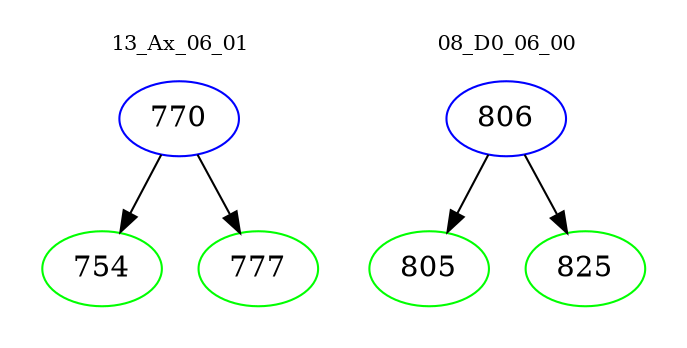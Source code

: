 digraph{
subgraph cluster_0 {
color = white
label = "13_Ax_06_01";
fontsize=10;
T0_770 [label="770", color="blue"]
T0_770 -> T0_754 [color="black"]
T0_754 [label="754", color="green"]
T0_770 -> T0_777 [color="black"]
T0_777 [label="777", color="green"]
}
subgraph cluster_1 {
color = white
label = "08_D0_06_00";
fontsize=10;
T1_806 [label="806", color="blue"]
T1_806 -> T1_805 [color="black"]
T1_805 [label="805", color="green"]
T1_806 -> T1_825 [color="black"]
T1_825 [label="825", color="green"]
}
}
